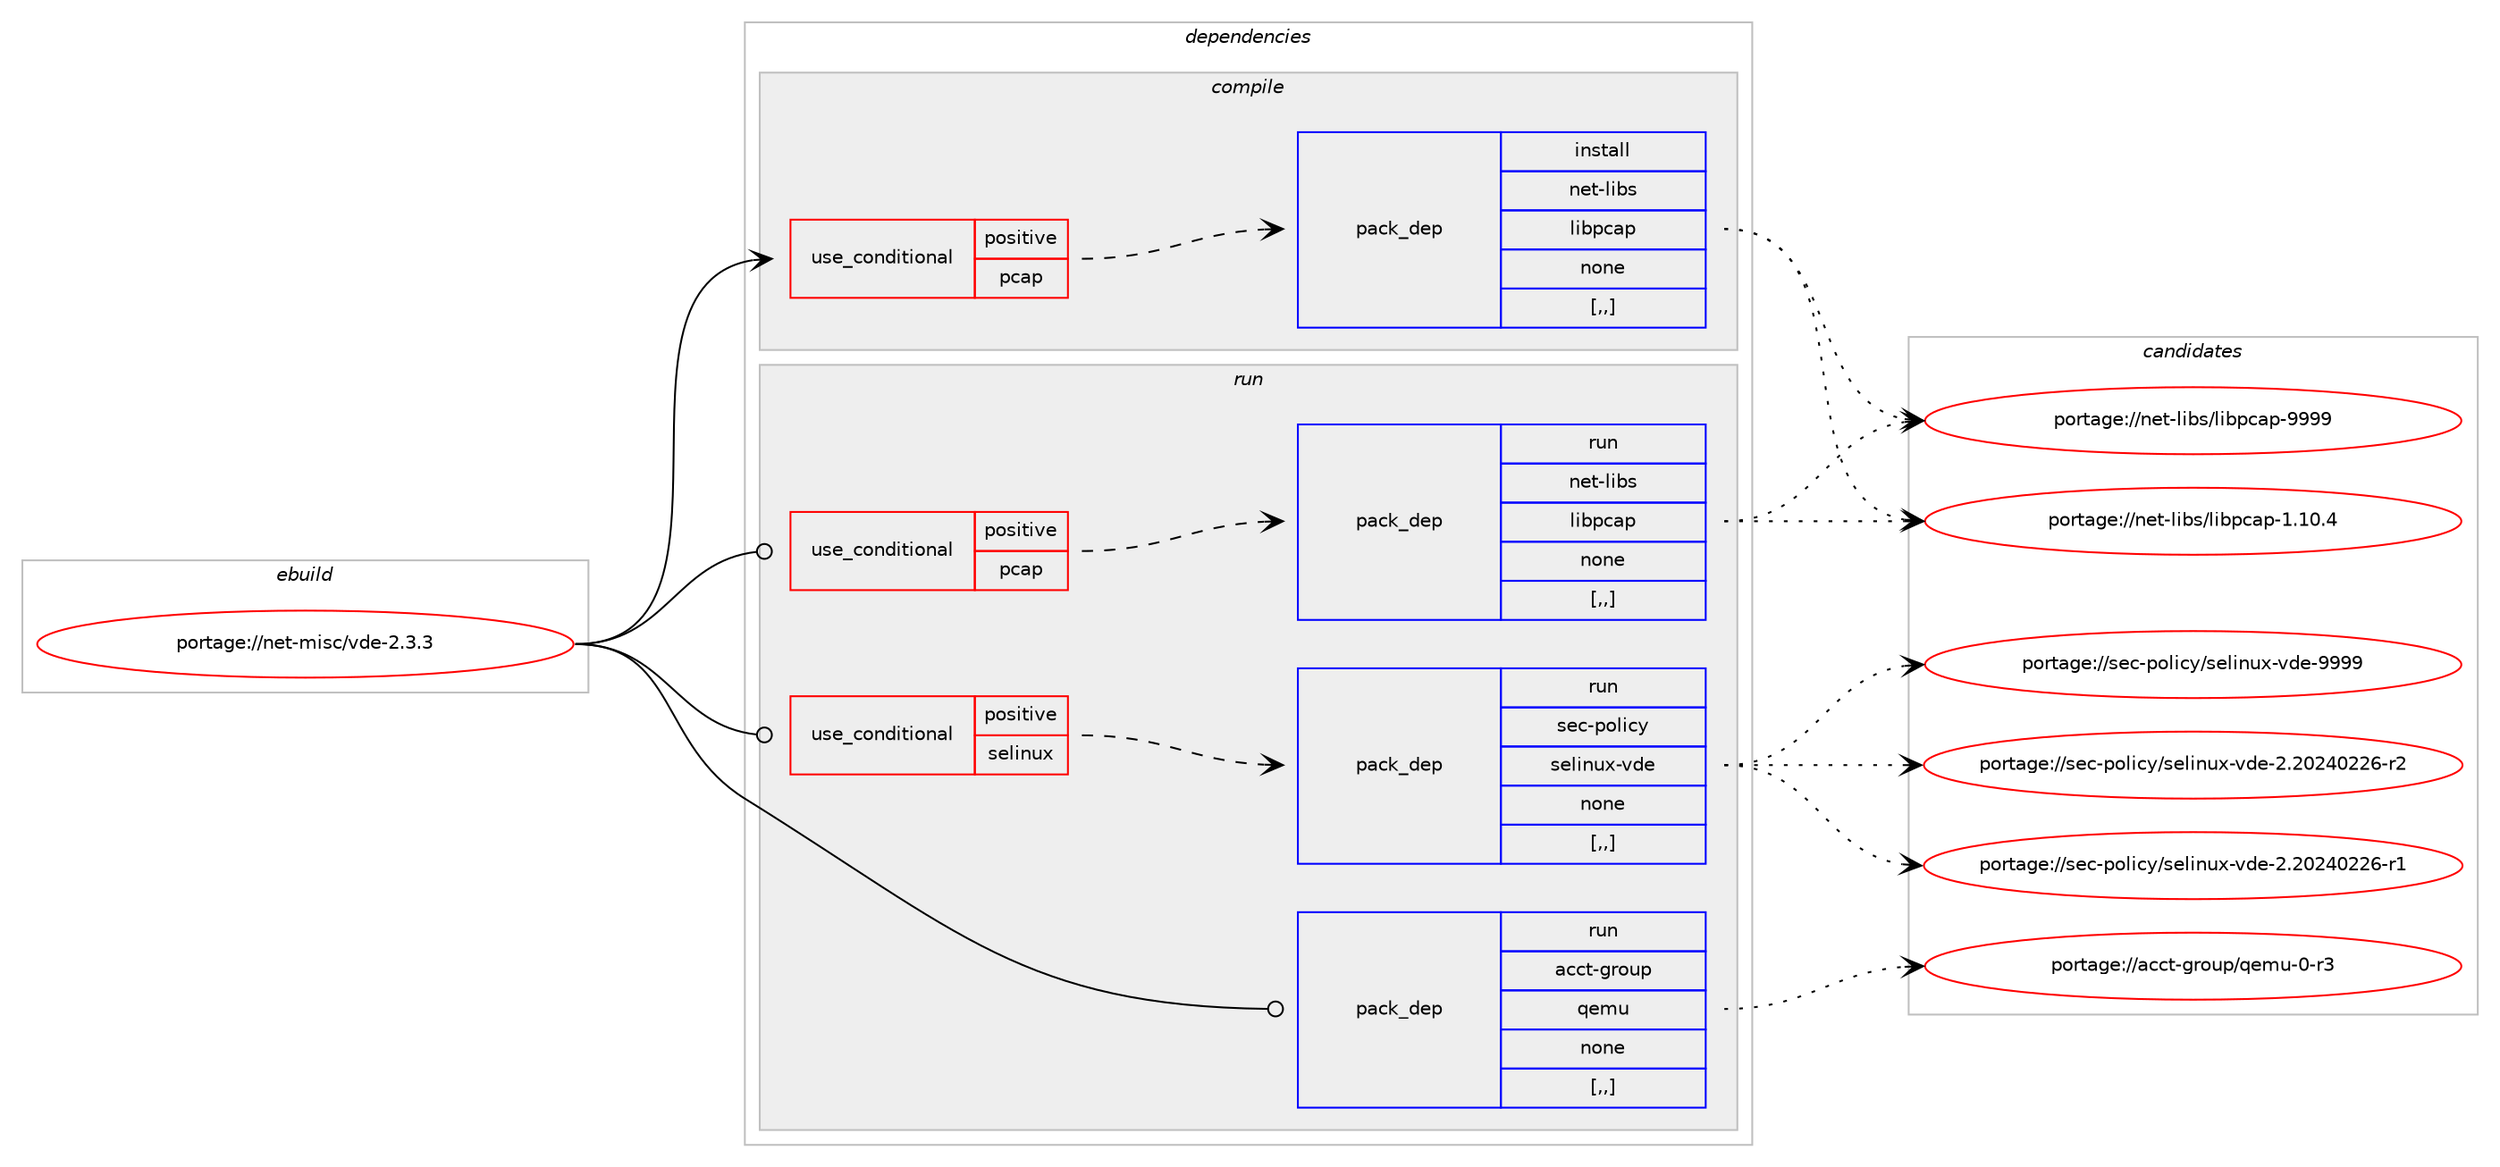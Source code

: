 digraph prolog {

# *************
# Graph options
# *************

newrank=true;
concentrate=true;
compound=true;
graph [rankdir=LR,fontname=Helvetica,fontsize=10,ranksep=1.5];#, ranksep=2.5, nodesep=0.2];
edge  [arrowhead=vee];
node  [fontname=Helvetica,fontsize=10];

# **********
# The ebuild
# **********

subgraph cluster_leftcol {
color=gray;
label=<<i>ebuild</i>>;
id [label="portage://net-misc/vde-2.3.3", color=red, width=4, href="../net-misc/vde-2.3.3.svg"];
}

# ****************
# The dependencies
# ****************

subgraph cluster_midcol {
color=gray;
label=<<i>dependencies</i>>;
subgraph cluster_compile {
fillcolor="#eeeeee";
style=filled;
label=<<i>compile</i>>;
subgraph cond99354 {
dependency377319 [label=<<TABLE BORDER="0" CELLBORDER="1" CELLSPACING="0" CELLPADDING="4"><TR><TD ROWSPAN="3" CELLPADDING="10">use_conditional</TD></TR><TR><TD>positive</TD></TR><TR><TD>pcap</TD></TR></TABLE>>, shape=none, color=red];
subgraph pack275246 {
dependency377320 [label=<<TABLE BORDER="0" CELLBORDER="1" CELLSPACING="0" CELLPADDING="4" WIDTH="220"><TR><TD ROWSPAN="6" CELLPADDING="30">pack_dep</TD></TR><TR><TD WIDTH="110">install</TD></TR><TR><TD>net-libs</TD></TR><TR><TD>libpcap</TD></TR><TR><TD>none</TD></TR><TR><TD>[,,]</TD></TR></TABLE>>, shape=none, color=blue];
}
dependency377319:e -> dependency377320:w [weight=20,style="dashed",arrowhead="vee"];
}
id:e -> dependency377319:w [weight=20,style="solid",arrowhead="vee"];
}
subgraph cluster_compileandrun {
fillcolor="#eeeeee";
style=filled;
label=<<i>compile and run</i>>;
}
subgraph cluster_run {
fillcolor="#eeeeee";
style=filled;
label=<<i>run</i>>;
subgraph cond99355 {
dependency377321 [label=<<TABLE BORDER="0" CELLBORDER="1" CELLSPACING="0" CELLPADDING="4"><TR><TD ROWSPAN="3" CELLPADDING="10">use_conditional</TD></TR><TR><TD>positive</TD></TR><TR><TD>pcap</TD></TR></TABLE>>, shape=none, color=red];
subgraph pack275247 {
dependency377322 [label=<<TABLE BORDER="0" CELLBORDER="1" CELLSPACING="0" CELLPADDING="4" WIDTH="220"><TR><TD ROWSPAN="6" CELLPADDING="30">pack_dep</TD></TR><TR><TD WIDTH="110">run</TD></TR><TR><TD>net-libs</TD></TR><TR><TD>libpcap</TD></TR><TR><TD>none</TD></TR><TR><TD>[,,]</TD></TR></TABLE>>, shape=none, color=blue];
}
dependency377321:e -> dependency377322:w [weight=20,style="dashed",arrowhead="vee"];
}
id:e -> dependency377321:w [weight=20,style="solid",arrowhead="odot"];
subgraph cond99356 {
dependency377323 [label=<<TABLE BORDER="0" CELLBORDER="1" CELLSPACING="0" CELLPADDING="4"><TR><TD ROWSPAN="3" CELLPADDING="10">use_conditional</TD></TR><TR><TD>positive</TD></TR><TR><TD>selinux</TD></TR></TABLE>>, shape=none, color=red];
subgraph pack275248 {
dependency377324 [label=<<TABLE BORDER="0" CELLBORDER="1" CELLSPACING="0" CELLPADDING="4" WIDTH="220"><TR><TD ROWSPAN="6" CELLPADDING="30">pack_dep</TD></TR><TR><TD WIDTH="110">run</TD></TR><TR><TD>sec-policy</TD></TR><TR><TD>selinux-vde</TD></TR><TR><TD>none</TD></TR><TR><TD>[,,]</TD></TR></TABLE>>, shape=none, color=blue];
}
dependency377323:e -> dependency377324:w [weight=20,style="dashed",arrowhead="vee"];
}
id:e -> dependency377323:w [weight=20,style="solid",arrowhead="odot"];
subgraph pack275249 {
dependency377325 [label=<<TABLE BORDER="0" CELLBORDER="1" CELLSPACING="0" CELLPADDING="4" WIDTH="220"><TR><TD ROWSPAN="6" CELLPADDING="30">pack_dep</TD></TR><TR><TD WIDTH="110">run</TD></TR><TR><TD>acct-group</TD></TR><TR><TD>qemu</TD></TR><TR><TD>none</TD></TR><TR><TD>[,,]</TD></TR></TABLE>>, shape=none, color=blue];
}
id:e -> dependency377325:w [weight=20,style="solid",arrowhead="odot"];
}
}

# **************
# The candidates
# **************

subgraph cluster_choices {
rank=same;
color=gray;
label=<<i>candidates</i>>;

subgraph choice275246 {
color=black;
nodesep=1;
choice1101011164510810598115471081059811299971124557575757 [label="portage://net-libs/libpcap-9999", color=red, width=4,href="../net-libs/libpcap-9999.svg"];
choice11010111645108105981154710810598112999711245494649484652 [label="portage://net-libs/libpcap-1.10.4", color=red, width=4,href="../net-libs/libpcap-1.10.4.svg"];
dependency377320:e -> choice1101011164510810598115471081059811299971124557575757:w [style=dotted,weight="100"];
dependency377320:e -> choice11010111645108105981154710810598112999711245494649484652:w [style=dotted,weight="100"];
}
subgraph choice275247 {
color=black;
nodesep=1;
choice1101011164510810598115471081059811299971124557575757 [label="portage://net-libs/libpcap-9999", color=red, width=4,href="../net-libs/libpcap-9999.svg"];
choice11010111645108105981154710810598112999711245494649484652 [label="portage://net-libs/libpcap-1.10.4", color=red, width=4,href="../net-libs/libpcap-1.10.4.svg"];
dependency377322:e -> choice1101011164510810598115471081059811299971124557575757:w [style=dotted,weight="100"];
dependency377322:e -> choice11010111645108105981154710810598112999711245494649484652:w [style=dotted,weight="100"];
}
subgraph choice275248 {
color=black;
nodesep=1;
choice11510199451121111081059912147115101108105110117120451181001014557575757 [label="portage://sec-policy/selinux-vde-9999", color=red, width=4,href="../sec-policy/selinux-vde-9999.svg"];
choice115101994511211110810599121471151011081051101171204511810010145504650485052485050544511450 [label="portage://sec-policy/selinux-vde-2.20240226-r2", color=red, width=4,href="../sec-policy/selinux-vde-2.20240226-r2.svg"];
choice115101994511211110810599121471151011081051101171204511810010145504650485052485050544511449 [label="portage://sec-policy/selinux-vde-2.20240226-r1", color=red, width=4,href="../sec-policy/selinux-vde-2.20240226-r1.svg"];
dependency377324:e -> choice11510199451121111081059912147115101108105110117120451181001014557575757:w [style=dotted,weight="100"];
dependency377324:e -> choice115101994511211110810599121471151011081051101171204511810010145504650485052485050544511450:w [style=dotted,weight="100"];
dependency377324:e -> choice115101994511211110810599121471151011081051101171204511810010145504650485052485050544511449:w [style=dotted,weight="100"];
}
subgraph choice275249 {
color=black;
nodesep=1;
choice979999116451031141111171124711310110911745484511451 [label="portage://acct-group/qemu-0-r3", color=red, width=4,href="../acct-group/qemu-0-r3.svg"];
dependency377325:e -> choice979999116451031141111171124711310110911745484511451:w [style=dotted,weight="100"];
}
}

}
